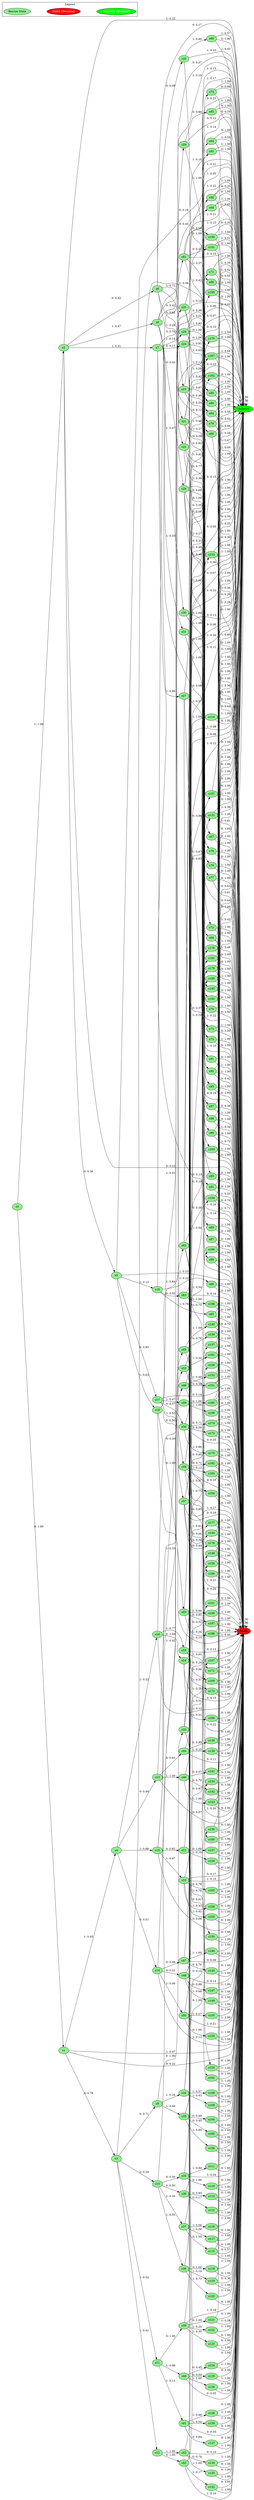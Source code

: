 // LifeGate-MDP
digraph {
	rankdir=LR
	death [label=death fillcolor=red style=filled]
	recovery [label=recovery fillcolor=green style=filled]
	s0 [label=s0 fillcolor=lightgreen style=filled]
	s1 [label=s1 fillcolor=lightgreen style=filled]
	s2 [label=s2 fillcolor=lightgreen style=filled]
	s3 [label=s3 fillcolor=lightgreen style=filled]
	s4 [label=s4 fillcolor=lightgreen style=filled]
	s5 [label=s5 fillcolor=lightgreen style=filled]
	s6 [label=s6 fillcolor=lightgreen style=filled]
	s7 [label=s7 fillcolor=lightgreen style=filled]
	s8 [label=s8 fillcolor=lightgreen style=filled]
	s9 [label=s9 fillcolor=lightgreen style=filled]
	s10 [label=s10 fillcolor=lightgreen style=filled]
	s11 [label=s11 fillcolor=lightgreen style=filled]
	s12 [label=s12 fillcolor=lightgreen style=filled]
	s13 [label=s13 fillcolor=lightgreen style=filled]
	s14 [label=s14 fillcolor=lightgreen style=filled]
	s15 [label=s15 fillcolor=lightgreen style=filled]
	s16 [label=s16 fillcolor=lightgreen style=filled]
	s17 [label=s17 fillcolor=lightgreen style=filled]
	s18 [label=s18 fillcolor=lightgreen style=filled]
	s19 [label=s19 fillcolor=lightgreen style=filled]
	s20 [label=s20 fillcolor=lightgreen style=filled]
	s21 [label=s21 fillcolor=lightgreen style=filled]
	s22 [label=s22 fillcolor=lightgreen style=filled]
	s23 [label=s23 fillcolor=lightgreen style=filled]
	s24 [label=s24 fillcolor=lightgreen style=filled]
	s25 [label=s25 fillcolor=lightgreen style=filled]
	s26 [label=s26 fillcolor=lightgreen style=filled]
	s27 [label=s27 fillcolor=lightgreen style=filled]
	s28 [label=s28 fillcolor=lightgreen style=filled]
	s29 [label=s29 fillcolor=lightgreen style=filled]
	s30 [label=s30 fillcolor=lightgreen style=filled]
	s31 [label=s31 fillcolor=lightgreen style=filled]
	s32 [label=s32 fillcolor=lightgreen style=filled]
	s33 [label=s33 fillcolor=lightgreen style=filled]
	s34 [label=s34 fillcolor=lightgreen style=filled]
	s35 [label=s35 fillcolor=lightgreen style=filled]
	s36 [label=s36 fillcolor=lightgreen style=filled]
	s37 [label=s37 fillcolor=lightgreen style=filled]
	s38 [label=s38 fillcolor=lightgreen style=filled]
	s39 [label=s39 fillcolor=lightgreen style=filled]
	s40 [label=s40 fillcolor=lightgreen style=filled]
	s41 [label=s41 fillcolor=lightgreen style=filled]
	s42 [label=s42 fillcolor=lightgreen style=filled]
	s43 [label=s43 fillcolor=lightgreen style=filled]
	s44 [label=s44 fillcolor=lightgreen style=filled]
	s45 [label=s45 fillcolor=lightgreen style=filled]
	s46 [label=s46 fillcolor=lightgreen style=filled]
	s47 [label=s47 fillcolor=lightgreen style=filled]
	s48 [label=s48 fillcolor=lightgreen style=filled]
	s49 [label=s49 fillcolor=lightgreen style=filled]
	s50 [label=s50 fillcolor=lightgreen style=filled]
	s51 [label=s51 fillcolor=lightgreen style=filled]
	s52 [label=s52 fillcolor=lightgreen style=filled]
	s53 [label=s53 fillcolor=lightgreen style=filled]
	s54 [label=s54 fillcolor=lightgreen style=filled]
	s55 [label=s55 fillcolor=lightgreen style=filled]
	s56 [label=s56 fillcolor=lightgreen style=filled]
	s57 [label=s57 fillcolor=lightgreen style=filled]
	s58 [label=s58 fillcolor=lightgreen style=filled]
	s59 [label=s59 fillcolor=lightgreen style=filled]
	s60 [label=s60 fillcolor=lightgreen style=filled]
	s61 [label=s61 fillcolor=lightgreen style=filled]
	s62 [label=s62 fillcolor=lightgreen style=filled]
	s63 [label=s63 fillcolor=lightgreen style=filled]
	s64 [label=s64 fillcolor=lightgreen style=filled]
	s65 [label=s65 fillcolor=lightgreen style=filled]
	s66 [label=s66 fillcolor=lightgreen style=filled]
	s67 [label=s67 fillcolor=lightgreen style=filled]
	s68 [label=s68 fillcolor=lightgreen style=filled]
	s69 [label=s69 fillcolor=lightgreen style=filled]
	s70 [label=s70 fillcolor=lightgreen style=filled]
	s71 [label=s71 fillcolor=lightgreen style=filled]
	s72 [label=s72 fillcolor=lightgreen style=filled]
	s73 [label=s73 fillcolor=lightgreen style=filled]
	s74 [label=s74 fillcolor=lightgreen style=filled]
	s75 [label=s75 fillcolor=lightgreen style=filled]
	s76 [label=s76 fillcolor=lightgreen style=filled]
	s77 [label=s77 fillcolor=lightgreen style=filled]
	s78 [label=s78 fillcolor=lightgreen style=filled]
	s79 [label=s79 fillcolor=lightgreen style=filled]
	s80 [label=s80 fillcolor=lightgreen style=filled]
	s81 [label=s81 fillcolor=lightgreen style=filled]
	s82 [label=s82 fillcolor=lightgreen style=filled]
	s83 [label=s83 fillcolor=lightgreen style=filled]
	s84 [label=s84 fillcolor=lightgreen style=filled]
	s85 [label=s85 fillcolor=lightgreen style=filled]
	s86 [label=s86 fillcolor=lightgreen style=filled]
	s87 [label=s87 fillcolor=lightgreen style=filled]
	s88 [label=s88 fillcolor=lightgreen style=filled]
	s89 [label=s89 fillcolor=lightgreen style=filled]
	s90 [label=s90 fillcolor=lightgreen style=filled]
	s91 [label=s91 fillcolor=lightgreen style=filled]
	s92 [label=s92 fillcolor=lightgreen style=filled]
	s93 [label=s93 fillcolor=lightgreen style=filled]
	s94 [label=s94 fillcolor=lightgreen style=filled]
	s95 [label=s95 fillcolor=lightgreen style=filled]
	s96 [label=s96 fillcolor=lightgreen style=filled]
	s97 [label=s97 fillcolor=lightgreen style=filled]
	s98 [label=s98 fillcolor=lightgreen style=filled]
	s99 [label=s99 fillcolor=lightgreen style=filled]
	s100 [label=s100 fillcolor=lightgreen style=filled]
	s101 [label=s101 fillcolor=lightgreen style=filled]
	s102 [label=s102 fillcolor=lightgreen style=filled]
	s103 [label=s103 fillcolor=lightgreen style=filled]
	s104 [label=s104 fillcolor=lightgreen style=filled]
	s105 [label=s105 fillcolor=lightgreen style=filled]
	s106 [label=s106 fillcolor=lightgreen style=filled]
	s107 [label=s107 fillcolor=lightgreen style=filled]
	s108 [label=s108 fillcolor=lightgreen style=filled]
	s109 [label=s109 fillcolor=lightgreen style=filled]
	s110 [label=s110 fillcolor=lightgreen style=filled]
	s111 [label=s111 fillcolor=lightgreen style=filled]
	s112 [label=s112 fillcolor=lightgreen style=filled]
	s113 [label=s113 fillcolor=lightgreen style=filled]
	s114 [label=s114 fillcolor=lightgreen style=filled]
	s115 [label=s115 fillcolor=lightgreen style=filled]
	s116 [label=s116 fillcolor=lightgreen style=filled]
	s117 [label=s117 fillcolor=lightgreen style=filled]
	s118 [label=s118 fillcolor=lightgreen style=filled]
	s119 [label=s119 fillcolor=lightgreen style=filled]
	s120 [label=s120 fillcolor=lightgreen style=filled]
	s121 [label=s121 fillcolor=lightgreen style=filled]
	s122 [label=s122 fillcolor=lightgreen style=filled]
	s123 [label=s123 fillcolor=lightgreen style=filled]
	s124 [label=s124 fillcolor=lightgreen style=filled]
	s125 [label=s125 fillcolor=lightgreen style=filled]
	s126 [label=s126 fillcolor=lightgreen style=filled]
	s127 [label=s127 fillcolor=lightgreen style=filled]
	s128 [label=s128 fillcolor=lightgreen style=filled]
	s129 [label=s129 fillcolor=lightgreen style=filled]
	s130 [label=s130 fillcolor=lightgreen style=filled]
	s131 [label=s131 fillcolor=lightgreen style=filled]
	s132 [label=s132 fillcolor=lightgreen style=filled]
	s133 [label=s133 fillcolor=lightgreen style=filled]
	s134 [label=s134 fillcolor=lightgreen style=filled]
	s135 [label=s135 fillcolor=lightgreen style=filled]
	s136 [label=s136 fillcolor=lightgreen style=filled]
	s137 [label=s137 fillcolor=lightgreen style=filled]
	s138 [label=s138 fillcolor=lightgreen style=filled]
	s139 [label=s139 fillcolor=lightgreen style=filled]
	s140 [label=s140 fillcolor=lightgreen style=filled]
	s141 [label=s141 fillcolor=lightgreen style=filled]
	s142 [label=s142 fillcolor=lightgreen style=filled]
	s143 [label=s143 fillcolor=lightgreen style=filled]
	s144 [label=s144 fillcolor=lightgreen style=filled]
	s145 [label=s145 fillcolor=lightgreen style=filled]
	s146 [label=s146 fillcolor=lightgreen style=filled]
	s147 [label=s147 fillcolor=lightgreen style=filled]
	s148 [label=s148 fillcolor=lightgreen style=filled]
	s149 [label=s149 fillcolor=lightgreen style=filled]
	s150 [label=s150 fillcolor=lightgreen style=filled]
	s151 [label=s151 fillcolor=lightgreen style=filled]
	s152 [label=s152 fillcolor=lightgreen style=filled]
	s153 [label=s153 fillcolor=lightgreen style=filled]
	s154 [label=s154 fillcolor=lightgreen style=filled]
	s155 [label=s155 fillcolor=lightgreen style=filled]
	s156 [label=s156 fillcolor=lightgreen style=filled]
	s157 [label=s157 fillcolor=lightgreen style=filled]
	s158 [label=s158 fillcolor=lightgreen style=filled]
	s159 [label=s159 fillcolor=lightgreen style=filled]
	s160 [label=s160 fillcolor=lightgreen style=filled]
	s161 [label=s161 fillcolor=lightgreen style=filled]
	s162 [label=s162 fillcolor=lightgreen style=filled]
	s163 [label=s163 fillcolor=lightgreen style=filled]
	s164 [label=s164 fillcolor=lightgreen style=filled]
	s165 [label=s165 fillcolor=lightgreen style=filled]
	s166 [label=s166 fillcolor=lightgreen style=filled]
	s167 [label=s167 fillcolor=lightgreen style=filled]
	s168 [label=s168 fillcolor=lightgreen style=filled]
	s169 [label=s169 fillcolor=lightgreen style=filled]
	s170 [label=s170 fillcolor=lightgreen style=filled]
	s171 [label=s171 fillcolor=lightgreen style=filled]
	s172 [label=s172 fillcolor=lightgreen style=filled]
	s173 [label=s173 fillcolor=lightgreen style=filled]
	s174 [label=s174 fillcolor=lightgreen style=filled]
	s175 [label=s175 fillcolor=lightgreen style=filled]
	s176 [label=s176 fillcolor=lightgreen style=filled]
	s177 [label=s177 fillcolor=lightgreen style=filled]
	s178 [label=s178 fillcolor=lightgreen style=filled]
	s179 [label=s179 fillcolor=lightgreen style=filled]
	s180 [label=s180 fillcolor=lightgreen style=filled]
	s181 [label=s181 fillcolor=lightgreen style=filled]
	s182 [label=s182 fillcolor=lightgreen style=filled]
	s183 [label=s183 fillcolor=lightgreen style=filled]
	s184 [label=s184 fillcolor=lightgreen style=filled]
	s185 [label=s185 fillcolor=lightgreen style=filled]
	s186 [label=s186 fillcolor=lightgreen style=filled]
	s187 [label=s187 fillcolor=lightgreen style=filled]
	s188 [label=s188 fillcolor=lightgreen style=filled]
	s189 [label=s189 fillcolor=lightgreen style=filled]
	s190 [label=s190 fillcolor=lightgreen style=filled]
	s191 [label=s191 fillcolor=lightgreen style=filled]
	s192 [label=s192 fillcolor=lightgreen style=filled]
	s193 [label=s193 fillcolor=lightgreen style=filled]
	s194 [label=s194 fillcolor=lightgreen style=filled]
	s195 [label=s195 fillcolor=lightgreen style=filled]
	s196 [label=s196 fillcolor=lightgreen style=filled]
	s197 [label=s197 fillcolor=lightgreen style=filled]
	s198 [label=s198 fillcolor=lightgreen style=filled]
	death -> death [label="0: 1.00"]
	death -> death [label="1: 1.00"]
	recovery -> recovery [label="0: 1.00"]
	recovery -> recovery [label="1: 1.00"]
	s0 -> s1 [label="0: 1.00"]
	s0 -> s2 [label="1: 1.00"]
	s1 -> s3 [label="0: 0.78"]
	s1 -> death [label="0: 0.22"]
	s1 -> s4 [label="1: 0.93"]
	s1 -> death [label="1: 0.07"]
	s2 -> s5 [label="0: 0.36"]
	s2 -> s6 [label="0: 0.42"]
	s2 -> death [label="0: 0.22"]
	s2 -> s7 [label="1: 0.31"]
	s2 -> s8 [label="1: 0.47"]
	s2 -> recovery [label="1: 0.22"]
	s3 -> s9 [label="0: 0.71"]
	s3 -> s10 [label="0: 0.29"]
	s3 -> s11 [label="1: 0.52"]
	s3 -> s12 [label="1: 0.41"]
	s3 -> recovery [label="1: 0.06"]
	s4 -> s13 [label="0: 0.49"]
	s4 -> s14 [label="0: 0.51"]
	s4 -> s15 [label="1: 0.68"]
	s4 -> s16 [label="1: 0.32"]
	s5 -> s17 [label="0: 0.82"]
	s5 -> recovery [label="0: 0.18"]
	s5 -> s18 [label="1: 0.63"]
	s5 -> s19 [label="1: 0.15"]
	s5 -> death [label="1: 0.23"]
	s6 -> s20 [label="0: 0.08"]
	s6 -> s21 [label="0: 0.62"]
	s6 -> death [label="0: 0.12"]
	s6 -> recovery [label="0: 0.17"]
	s6 -> s22 [label="1: 0.28"]
	s6 -> s23 [label="1: 0.72"]
	s7 -> s24 [label="0: 0.17"]
	s7 -> s25 [label="0: 0.70"]
	s7 -> death [label="0: 0.13"]
	s7 -> s26 [label="1: 0.14"]
	s7 -> s27 [label="1: 0.86"]
	s8 -> s28 [label="0: 0.43"]
	s8 -> s29 [label="0: 0.42"]
	s8 -> death [label="0: 0.08"]
	s8 -> recovery [label="0: 0.07"]
	s8 -> s30 [label="1: 0.47"]
	s8 -> s31 [label="1: 0.33"]
	s8 -> recovery [label="1: 0.19"]
	s9 -> s32 [label="0: 1.00"]
	s9 -> s33 [label="1: 0.66"]
	s9 -> s34 [label="1: 0.34"]
	s10 -> s35 [label="0: 0.50"]
	s10 -> s36 [label="0: 0.50"]
	s10 -> s37 [label="1: 0.34"]
	s10 -> s38 [label="1: 0.55"]
	s10 -> recovery [label="1: 0.12"]
	s11 -> s39 [label="0: 1.00"]
	s11 -> s40 [label="1: 0.88"]
	s11 -> s41 [label="1: 0.12"]
	s12 -> s42 [label="0: 1.00"]
	s12 -> s43 [label="1: 1.00"]
	s13 -> s44 [label="0: 0.63"]
	s13 -> s45 [label="0: 0.30"]
	s13 -> death [label="0: 0.07"]
	s13 -> s46 [label="1: 1.00"]
	s14 -> s47 [label="0: 0.48"]
	s14 -> s48 [label="0: 0.52"]
	s14 -> s49 [label="1: 0.42"]
	s14 -> s50 [label="1: 0.46"]
	s14 -> death [label="1: 0.12"]
	s15 -> s51 [label="0: 0.82"]
	s15 -> death [label="0: 0.08"]
	s15 -> recovery [label="0: 0.09"]
	s15 -> s52 [label="1: 0.33"]
	s15 -> s53 [label="1: 0.67"]
	s16 -> s54 [label="0: 1.00"]
	s16 -> s55 [label="1: 0.77"]
	s16 -> death [label="1: 0.13"]
	s16 -> recovery [label="1: 0.10"]
	s17 -> s56 [label="0: 0.37"]
	s17 -> s57 [label="0: 0.50"]
	s17 -> death [label="0: 0.14"]
	s17 -> s58 [label="1: 0.53"]
	s17 -> s59 [label="1: 0.47"]
	s18 -> s60 [label="0: 1.00"]
	s18 -> s61 [label="1: 0.01"]
	s18 -> s62 [label="1: 0.84"]
	s18 -> death [label="1: 0.15"]
	s19 -> s63 [label="0: 0.55"]
	s19 -> s64 [label="0: 0.45"]
	s19 -> s65 [label="1: 0.78"]
	s19 -> s66 [label="1: 0.22"]
	s20 -> s67 [label="0: 1.00"]
	s20 -> s68 [label="1: 0.90"]
	s20 -> recovery [label="1: 0.10"]
	s21 -> s69 [label="0: 0.08"]
	s21 -> s70 [label="0: 0.92"]
	s21 -> s71 [label="1: 0.56"]
	s21 -> s72 [label="1: 0.27"]
	s21 -> recovery [label="1: 0.17"]
	s22 -> s73 [label="0: 0.77"]
	s22 -> recovery [label="0: 0.23"]
	s22 -> s74 [label="1: 0.42"]
	s22 -> s75 [label="1: 0.36"]
	s22 -> death [label="1: 0.22"]
	s23 -> s76 [label="0: 0.46"]
	s23 -> s77 [label="0: 0.54"]
	s23 -> s78 [label="1: 0.87"]
	s23 -> recovery [label="1: 0.13"]
	s24 -> s79 [label="0: 1.00"]
	s24 -> s80 [label="1: 0.81"]
	s24 -> death [label="1: 0.14"]
	s24 -> recovery [label="1: 0.05"]
	s25 -> s81 [label="0: 1.00"]
	s25 -> s82 [label="1: 0.16"]
	s25 -> s83 [label="1: 0.63"]
	s25 -> recovery [label="1: 0.21"]
	s26 -> s84 [label="0: 1.00"]
	s26 -> s85 [label="1: 0.01"]
	s26 -> s86 [label="1: 0.83"]
	s26 -> death [label="1: 0.16"]
	s27 -> s87 [label="0: 0.63"]
	s27 -> s88 [label="0: 0.37"]
	s27 -> s89 [label="1: 0.37"]
	s27 -> s90 [label="1: 0.41"]
	s27 -> recovery [label="1: 0.22"]
	s28 -> s91 [label="0: 0.68"]
	s28 -> s92 [label="0: 0.14"]
	s28 -> death [label="0: 0.18"]
	s28 -> s93 [label="1: 0.27"]
	s28 -> s94 [label="1: 0.49"]
	s28 -> death [label="1: 0.10"]
	s28 -> recovery [label="1: 0.14"]
	s29 -> s95 [label="0: 0.88"]
	s29 -> recovery [label="0: 0.12"]
	s29 -> s96 [label="1: 1.00"]
	s30 -> s97 [label="0: 1.00"]
	s30 -> s98 [label="1: 1.00"]
	s31 -> s99 [label="0: 1.00"]
	s31 -> s100 [label="1: 1.00"]
	s32 -> s101 [label="0: 0.32"]
	s32 -> s102 [label="0: 0.61"]
	s32 -> recovery [label="0: 0.07"]
	s32 -> s103 [label="1: 0.78"]
	s32 -> recovery [label="1: 0.22"]
	s33 -> s104 [label="0: 0.49"]
	s33 -> s105 [label="0: 0.45"]
	s33 -> recovery [label="0: 0.06"]
	s33 -> s106 [label="1: 0.80"]
	s33 -> recovery [label="1: 0.20"]
	s34 -> s107 [label="0: 0.87"]
	s34 -> recovery [label="0: 0.13"]
	s34 -> s108 [label="1: 0.57"]
	s34 -> s109 [label="1: 0.43"]
	s35 -> s110 [label="0: 1.00"]
	s35 -> s111 [label="1: 0.84"]
	s35 -> death [label="1: 0.04"]
	s35 -> recovery [label="1: 0.11"]
	s36 -> s112 [label="0: 0.17"]
	s36 -> s113 [label="0: 0.83"]
	s36 -> s114 [label="1: 1.00"]
	s37 -> s115 [label="0: 1.00"]
	s37 -> s116 [label="1: 0.56"]
	s37 -> s117 [label="1: 0.36"]
	s37 -> recovery [label="1: 0.08"]
	s38 -> s118 [label="0: 1.00"]
	s38 -> s119 [label="1: 0.19"]
	s38 -> s120 [label="1: 0.73"]
	s38 -> recovery [label="1: 0.08"]
	s39 -> s121 [label="0: 1.00"]
	s39 -> s122 [label="1: 0.35"]
	s39 -> s123 [label="1: 0.35"]
	s39 -> death [label="1: 0.18"]
	s39 -> recovery [label="1: 0.12"]
	s40 -> s124 [label="0: 0.45"]
	s40 -> s125 [label="0: 0.50"]
	s40 -> death [label="0: 0.05"]
	s40 -> s126 [label="1: 1.00"]
	s41 -> s127 [label="0: 0.84"]
	s41 -> death [label="0: 0.16"]
	s41 -> s128 [label="1: 0.46"]
	s41 -> s129 [label="1: 0.54"]
	s42 -> s130 [label="0: 1.00"]
	s42 -> s131 [label="1: 0.67"]
	s42 -> s132 [label="1: 0.17"]
	s42 -> death [label="1: 0.16"]
	s43 -> s133 [label="0: 0.14"]
	s43 -> s134 [label="0: 0.76"]
	s43 -> death [label="0: 0.10"]
	s43 -> s135 [label="1: 1.00"]
	s44 -> s136 [label="0: 0.89"]
	s44 -> death [label="0: 0.11"]
	s44 -> s137 [label="1: 0.75"]
	s44 -> s138 [label="1: 0.25"]
	s45 -> s139 [label="0: 0.78"]
	s45 -> death [label="0: 0.22"]
	s45 -> s140 [label="1: 1.00"]
	s46 -> s141 [label="0: 0.07"]
	s46 -> s142 [label="0: 0.70"]
	s46 -> recovery [label="0: 0.23"]
	s46 -> s143 [label="1: 1.00"]
	s47 -> s144 [label="0: 0.24"]
	s47 -> s145 [label="0: 0.70"]
	s47 -> death [label="0: 0.06"]
	s47 -> s146 [label="1: 1.00"]
	s48 -> s147 [label="0: 0.86"]
	s48 -> death [label="0: 0.14"]
	s48 -> s148 [label="1: 0.28"]
	s48 -> s149 [label="1: 0.66"]
	s48 -> recovery [label="1: 0.06"]
	s49 -> s150 [label="0: 0.64"]
	s49 -> s151 [label="0: 0.36"]
	s49 -> s152 [label="1: 0.48"]
	s49 -> s153 [label="1: 0.52"]
	s50 -> s154 [label="0: 1.00"]
	s50 -> s155 [label="1: 0.27"]
	s50 -> s156 [label="1: 0.51"]
	s50 -> death [label="1: 0.21"]
	s51 -> s157 [label="0: 1.00"]
	s51 -> s158 [label="1: 0.81"]
	s51 -> s159 [label="1: 0.19"]
	s52 -> s160 [label="0: 0.85"]
	s52 -> recovery [label="0: 0.15"]
	s52 -> s161 [label="1: 0.34"]
	s52 -> s162 [label="1: 0.46"]
	s52 -> death [label="1: 0.20"]
	s53 -> s163 [label="0: 0.78"]
	s53 -> death [label="0: 0.17"]
	s53 -> recovery [label="0: 0.05"]
	s53 -> s164 [label="1: 0.43"]
	s53 -> s165 [label="1: 0.42"]
	s53 -> death [label="1: 0.15"]
	s54 -> s166 [label="0: 0.85"]
	s54 -> death [label="0: 0.15"]
	s54 -> s167 [label="1: 0.49"]
	s54 -> s168 [label="1: 0.51"]
	s55 -> s169 [label="0: 0.56"]
	s55 -> s170 [label="0: 0.31"]
	s55 -> death [label="0: 0.13"]
	s55 -> s171 [label="1: 0.63"]
	s55 -> s172 [label="1: 0.37"]
	s56 -> s173 [label="0: 0.09"]
	s56 -> s174 [label="0: 0.71"]
	s56 -> death [label="0: 0.20"]
	s56 -> s175 [label="1: 0.86"]
	s56 -> s176 [label="1: 0.14"]
	s57 -> s177 [label="0: 0.38"]
	s57 -> s178 [label="0: 0.44"]
	s57 -> death [label="0: 0.18"]
	s57 -> s179 [label="1: 0.50"]
	s57 -> s180 [label="1: 0.50"]
	s58 -> s181 [label="0: 0.19"]
	s58 -> s182 [label="0: 0.71"]
	s58 -> death [label="0: 0.10"]
	s58 -> s183 [label="1: 0.12"]
	s58 -> s184 [label="1: 0.57"]
	s58 -> death [label="1: 0.17"]
	s58 -> recovery [label="1: 0.15"]
	s59 -> s185 [label="0: 1.00"]
	s59 -> s186 [label="1: 1.00"]
	s60 -> s187 [label="0: 0.85"]
	s60 -> recovery [label="0: 0.15"]
	s60 -> s188 [label="1: 0.34"]
	s60 -> s189 [label="1: 0.66"]
	s61 -> s190 [label="0: 0.58"]
	s61 -> s191 [label="0: 0.31"]
	s61 -> recovery [label="0: 0.10"]
	s61 -> s192 [label="1: 0.42"]
	s61 -> s193 [label="1: 0.37"]
	s61 -> recovery [label="1: 0.21"]
	s62 -> s194 [label="0: 0.38"]
	s62 -> s195 [label="0: 0.35"]
	s62 -> death [label="0: 0.20"]
	s62 -> recovery [label="0: 0.07"]
	s62 -> s196 [label="1: 0.70"]
	s62 -> death [label="1: 0.21"]
	s62 -> recovery [label="1: 0.09"]
	s63 -> s197 [label="0: 0.86"]
	s63 -> death [label="0: 0.14"]
	s63 -> s198 [label="1: 1.00"]
	s64 -> recovery [label="0: 1.00"]
	s64 -> recovery [label="1: 1.00"]
	s65 -> death [label="0: 0.70"]
	s65 -> recovery [label="0: 0.30"]
	s65 -> death [label="1: 1.00"]
	s66 -> death [label="0: 1.00"]
	s66 -> death [label="1: 1.00"]
	s67 -> death [label="0: 1.00"]
	s67 -> death [label="1: 1.00"]
	s68 -> recovery [label="0: 1.00"]
	s68 -> death [label="1: 0.43"]
	s68 -> recovery [label="1: 0.57"]
	s69 -> death [label="0: 1.00"]
	s69 -> death [label="1: 0.48"]
	s69 -> recovery [label="1: 0.52"]
	s70 -> death [label="0: 1.00"]
	s70 -> death [label="1: 1.00"]
	s71 -> death [label="0: 1.00"]
	s71 -> recovery [label="1: 1.00"]
	s72 -> death [label="0: 1.00"]
	s72 -> death [label="1: 1.00"]
	s73 -> death [label="0: 1.00"]
	s73 -> death [label="1: 1.00"]
	s74 -> death [label="0: 0.34"]
	s74 -> recovery [label="0: 0.66"]
	s74 -> recovery [label="1: 1.00"]
	s75 -> death [label="0: 1.00"]
	s75 -> death [label="1: 1.00"]
	s76 -> death [label="0: 1.00"]
	s76 -> death [label="1: 1.00"]
	s77 -> death [label="0: 1.00"]
	s77 -> death [label="1: 0.61"]
	s77 -> recovery [label="1: 0.39"]
	s78 -> death [label="0: 1.00"]
	s78 -> death [label="1: 1.00"]
	s79 -> death [label="0: 1.00"]
	s79 -> recovery [label="1: 1.00"]
	s80 -> death [label="0: 1.00"]
	s80 -> recovery [label="1: 1.00"]
	s81 -> death [label="0: 1.00"]
	s81 -> death [label="1: 0.53"]
	s81 -> recovery [label="1: 0.47"]
	s82 -> recovery [label="0: 1.00"]
	s82 -> recovery [label="1: 1.00"]
	s83 -> death [label="0: 1.00"]
	s83 -> death [label="1: 1.00"]
	s84 -> death [label="0: 1.00"]
	s84 -> recovery [label="1: 1.00"]
	s85 -> death [label="0: 1.00"]
	s85 -> recovery [label="1: 1.00"]
	s86 -> death [label="0: 1.00"]
	s86 -> recovery [label="1: 1.00"]
	s87 -> death [label="0: 1.00"]
	s87 -> death [label="1: 1.00"]
	s88 -> death [label="0: 1.00"]
	s88 -> death [label="1: 1.00"]
	s89 -> death [label="0: 1.00"]
	s89 -> death [label="1: 1.00"]
	s90 -> death [label="0: 0.65"]
	s90 -> recovery [label="0: 0.35"]
	s90 -> recovery [label="1: 1.00"]
	s91 -> death [label="0: 1.00"]
	s91 -> death [label="1: 1.00"]
	s92 -> death [label="0: 0.42"]
	s92 -> recovery [label="0: 0.58"]
	s92 -> death [label="1: 1.00"]
	s93 -> death [label="0: 1.00"]
	s93 -> death [label="1: 1.00"]
	s94 -> recovery [label="0: 1.00"]
	s94 -> death [label="1: 0.45"]
	s94 -> recovery [label="1: 0.55"]
	s95 -> recovery [label="0: 1.00"]
	s95 -> recovery [label="1: 1.00"]
	s96 -> recovery [label="0: 1.00"]
	s96 -> death [label="1: 1.00"]
	s97 -> death [label="0: 0.38"]
	s97 -> recovery [label="0: 0.62"]
	s97 -> death [label="1: 1.00"]
	s98 -> death [label="0: 1.00"]
	s98 -> death [label="1: 0.34"]
	s98 -> recovery [label="1: 0.66"]
	s99 -> death [label="0: 1.00"]
	s99 -> death [label="1: 0.72"]
	s99 -> recovery [label="1: 0.28"]
	s100 -> death [label="0: 1.00"]
	s100 -> death [label="1: 1.00"]
	s101 -> death [label="0: 1.00"]
	s101 -> recovery [label="1: 1.00"]
	s102 -> death [label="0: 1.00"]
	s102 -> death [label="1: 1.00"]
	s103 -> death [label="0: 1.00"]
	s103 -> death [label="1: 1.00"]
	s104 -> death [label="0: 1.00"]
	s104 -> death [label="1: 1.00"]
	s105 -> death [label="0: 1.00"]
	s105 -> death [label="1: 1.00"]
	s106 -> death [label="0: 1.00"]
	s106 -> death [label="1: 1.00"]
	s107 -> recovery [label="0: 1.00"]
	s107 -> death [label="1: 1.00"]
	s108 -> death [label="0: 1.00"]
	s108 -> death [label="1: 1.00"]
	s109 -> death [label="0: 1.00"]
	s109 -> death [label="1: 1.00"]
	s110 -> death [label="0: 1.00"]
	s110 -> death [label="1: 1.00"]
	s111 -> death [label="0: 1.00"]
	s111 -> death [label="1: 1.00"]
	s112 -> death [label="0: 1.00"]
	s112 -> death [label="1: 1.00"]
	s113 -> death [label="0: 1.00"]
	s113 -> death [label="1: 1.00"]
	s114 -> recovery [label="0: 1.00"]
	s114 -> recovery [label="1: 1.00"]
	s115 -> death [label="0: 0.57"]
	s115 -> recovery [label="0: 0.43"]
	s115 -> death [label="1: 1.00"]
	s116 -> death [label="0: 1.00"]
	s116 -> death [label="1: 1.00"]
	s117 -> death [label="0: 1.00"]
	s117 -> death [label="1: 1.00"]
	s118 -> death [label="0: 1.00"]
	s118 -> death [label="1: 1.00"]
	s119 -> death [label="0: 0.36"]
	s119 -> recovery [label="0: 0.64"]
	s119 -> death [label="1: 1.00"]
	s120 -> death [label="0: 1.00"]
	s120 -> death [label="1: 1.00"]
	s121 -> death [label="0: 1.00"]
	s121 -> death [label="1: 0.58"]
	s121 -> recovery [label="1: 0.42"]
	s122 -> death [label="0: 1.00"]
	s122 -> death [label="1: 1.00"]
	s123 -> death [label="0: 1.00"]
	s123 -> death [label="1: 1.00"]
	s124 -> death [label="0: 1.00"]
	s124 -> death [label="1: 1.00"]
	s125 -> death [label="0: 1.00"]
	s125 -> death [label="1: 1.00"]
	s126 -> death [label="0: 1.00"]
	s126 -> death [label="1: 1.00"]
	s127 -> death [label="0: 1.00"]
	s127 -> death [label="1: 1.00"]
	s128 -> death [label="0: 1.00"]
	s128 -> death [label="1: 1.00"]
	s129 -> death [label="0: 1.00"]
	s129 -> death [label="1: 1.00"]
	s130 -> death [label="0: 1.00"]
	s130 -> recovery [label="1: 1.00"]
	s131 -> recovery [label="0: 1.00"]
	s131 -> death [label="1: 0.61"]
	s131 -> recovery [label="1: 0.39"]
	s132 -> death [label="0: 1.00"]
	s132 -> death [label="1: 1.00"]
	s133 -> recovery [label="0: 1.00"]
	s133 -> death [label="1: 1.00"]
	s134 -> death [label="0: 1.00"]
	s134 -> death [label="1: 1.00"]
	s135 -> death [label="0: 1.00"]
	s135 -> death [label="1: 1.00"]
	s136 -> death [label="0: 1.00"]
	s136 -> death [label="1: 1.00"]
	s137 -> recovery [label="0: 1.00"]
	s137 -> death [label="1: 1.00"]
	s138 -> death [label="0: 1.00"]
	s138 -> death [label="1: 1.00"]
	s139 -> recovery [label="0: 1.00"]
	s139 -> death [label="1: 1.00"]
	s140 -> death [label="0: 1.00"]
	s140 -> recovery [label="1: 1.00"]
	s141 -> death [label="0: 1.00"]
	s141 -> death [label="1: 1.00"]
	s142 -> death [label="0: 1.00"]
	s142 -> death [label="1: 1.00"]
	s143 -> death [label="0: 1.00"]
	s143 -> death [label="1: 0.64"]
	s143 -> recovery [label="1: 0.36"]
	s144 -> death [label="0: 1.00"]
	s144 -> recovery [label="1: 1.00"]
	s145 -> death [label="0: 1.00"]
	s145 -> death [label="1: 1.00"]
	s146 -> death [label="0: 1.00"]
	s146 -> death [label="1: 1.00"]
	s147 -> death [label="0: 1.00"]
	s147 -> death [label="1: 1.00"]
	s148 -> recovery [label="0: 1.00"]
	s148 -> death [label="1: 1.00"]
	s149 -> death [label="0: 1.00"]
	s149 -> death [label="1: 1.00"]
	s150 -> death [label="0: 1.00"]
	s150 -> death [label="1: 1.00"]
	s151 -> recovery [label="0: 1.00"]
	s151 -> death [label="1: 1.00"]
	s152 -> recovery [label="0: 1.00"]
	s152 -> death [label="1: 1.00"]
	s153 -> death [label="0: 0.64"]
	s153 -> recovery [label="0: 0.36"]
	s153 -> recovery [label="1: 1.00"]
	s154 -> death [label="0: 1.00"]
	s154 -> death [label="1: 1.00"]
	s155 -> death [label="0: 1.00"]
	s155 -> death [label="1: 1.00"]
	s156 -> recovery [label="0: 1.00"]
	s156 -> death [label="1: 1.00"]
	s157 -> death [label="0: 1.00"]
	s157 -> death [label="1: 1.00"]
	s158 -> death [label="0: 1.00"]
	s158 -> recovery [label="1: 1.00"]
	s159 -> death [label="0: 1.00"]
	s159 -> death [label="1: 1.00"]
	s160 -> death [label="0: 1.00"]
	s160 -> death [label="1: 1.00"]
	s161 -> recovery [label="0: 1.00"]
	s161 -> death [label="1: 1.00"]
	s162 -> recovery [label="0: 1.00"]
	s162 -> recovery [label="1: 1.00"]
	s163 -> death [label="0: 1.00"]
	s163 -> death [label="1: 1.00"]
	s164 -> death [label="0: 1.00"]
	s164 -> death [label="1: 1.00"]
	s165 -> death [label="0: 1.00"]
	s165 -> death [label="1: 1.00"]
	s166 -> recovery [label="0: 1.00"]
	s166 -> death [label="1: 1.00"]
	s167 -> recovery [label="0: 1.00"]
	s167 -> death [label="1: 0.36"]
	s167 -> recovery [label="1: 0.64"]
	s168 -> death [label="0: 1.00"]
	s168 -> death [label="1: 1.00"]
	s169 -> death [label="0: 1.00"]
	s169 -> death [label="1: 1.00"]
	s170 -> recovery [label="0: 1.00"]
	s170 -> recovery [label="1: 1.00"]
	s171 -> death [label="0: 1.00"]
	s171 -> death [label="1: 1.00"]
	s172 -> death [label="0: 1.00"]
	s172 -> death [label="1: 1.00"]
	s173 -> death [label="0: 1.00"]
	s173 -> death [label="1: 1.00"]
	s174 -> death [label="0: 1.00"]
	s174 -> death [label="1: 1.00"]
	s175 -> death [label="0: 1.00"]
	s175 -> death [label="1: 1.00"]
	s176 -> death [label="0: 1.00"]
	s176 -> recovery [label="1: 1.00"]
	s177 -> death [label="0: 1.00"]
	s177 -> death [label="1: 1.00"]
	s178 -> death [label="0: 1.00"]
	s178 -> death [label="1: 1.00"]
	s179 -> recovery [label="0: 1.00"]
	s179 -> death [label="1: 1.00"]
	s180 -> recovery [label="0: 1.00"]
	s180 -> death [label="1: 1.00"]
	s181 -> death [label="0: 1.00"]
	s181 -> recovery [label="1: 1.00"]
	s182 -> death [label="0: 1.00"]
	s182 -> death [label="1: 1.00"]
	s183 -> death [label="0: 1.00"]
	s183 -> death [label="1: 1.00"]
	s184 -> death [label="0: 1.00"]
	s184 -> death [label="1: 1.00"]
	s185 -> death [label="0: 1.00"]
	s185 -> death [label="1: 0.47"]
	s185 -> recovery [label="1: 0.53"]
	s186 -> death [label="0: 1.00"]
	s186 -> death [label="1: 1.00"]
	s187 -> death [label="0: 1.00"]
	s187 -> death [label="1: 1.00"]
	s188 -> death [label="0: 1.00"]
	s188 -> death [label="1: 0.40"]
	s188 -> recovery [label="1: 0.60"]
	s189 -> death [label="0: 1.00"]
	s189 -> death [label="1: 1.00"]
	s190 -> death [label="0: 0.65"]
	s190 -> recovery [label="0: 0.35"]
	s190 -> recovery [label="1: 1.00"]
	s191 -> recovery [label="0: 1.00"]
	s191 -> death [label="1: 0.49"]
	s191 -> recovery [label="1: 0.51"]
	s192 -> death [label="0: 1.00"]
	s192 -> recovery [label="1: 1.00"]
	s193 -> death [label="0: 1.00"]
	s193 -> recovery [label="1: 1.00"]
	s194 -> death [label="0: 0.74"]
	s194 -> recovery [label="0: 0.26"]
	s194 -> death [label="1: 0.71"]
	s194 -> recovery [label="1: 0.29"]
	s195 -> recovery [label="0: 1.00"]
	s195 -> recovery [label="1: 1.00"]
	s196 -> death [label="0: 1.00"]
	s196 -> death [label="1: 1.00"]
	s197 -> recovery [label="0: 1.00"]
	s197 -> death [label="1: 1.00"]
	s198 -> death [label="0: 1.00"]
	s198 -> death [label="1: 1.00"]
	subgraph cluster_legend {
		label=Legend style=solid
		rank=same
		L_rescue [label="Rescue State" fillcolor=lightgreen style=filled]
		L_death [label="Death (Terminal)" fillcolor=red fontcolor=white style=filled]
		L_recovery [label="Recovery (Terminal)" fillcolor=green fontcolor=white style=filled]
		L_rescue -> L_death [style=invis]
		L_death -> L_recovery [style=invis]
	}
}
